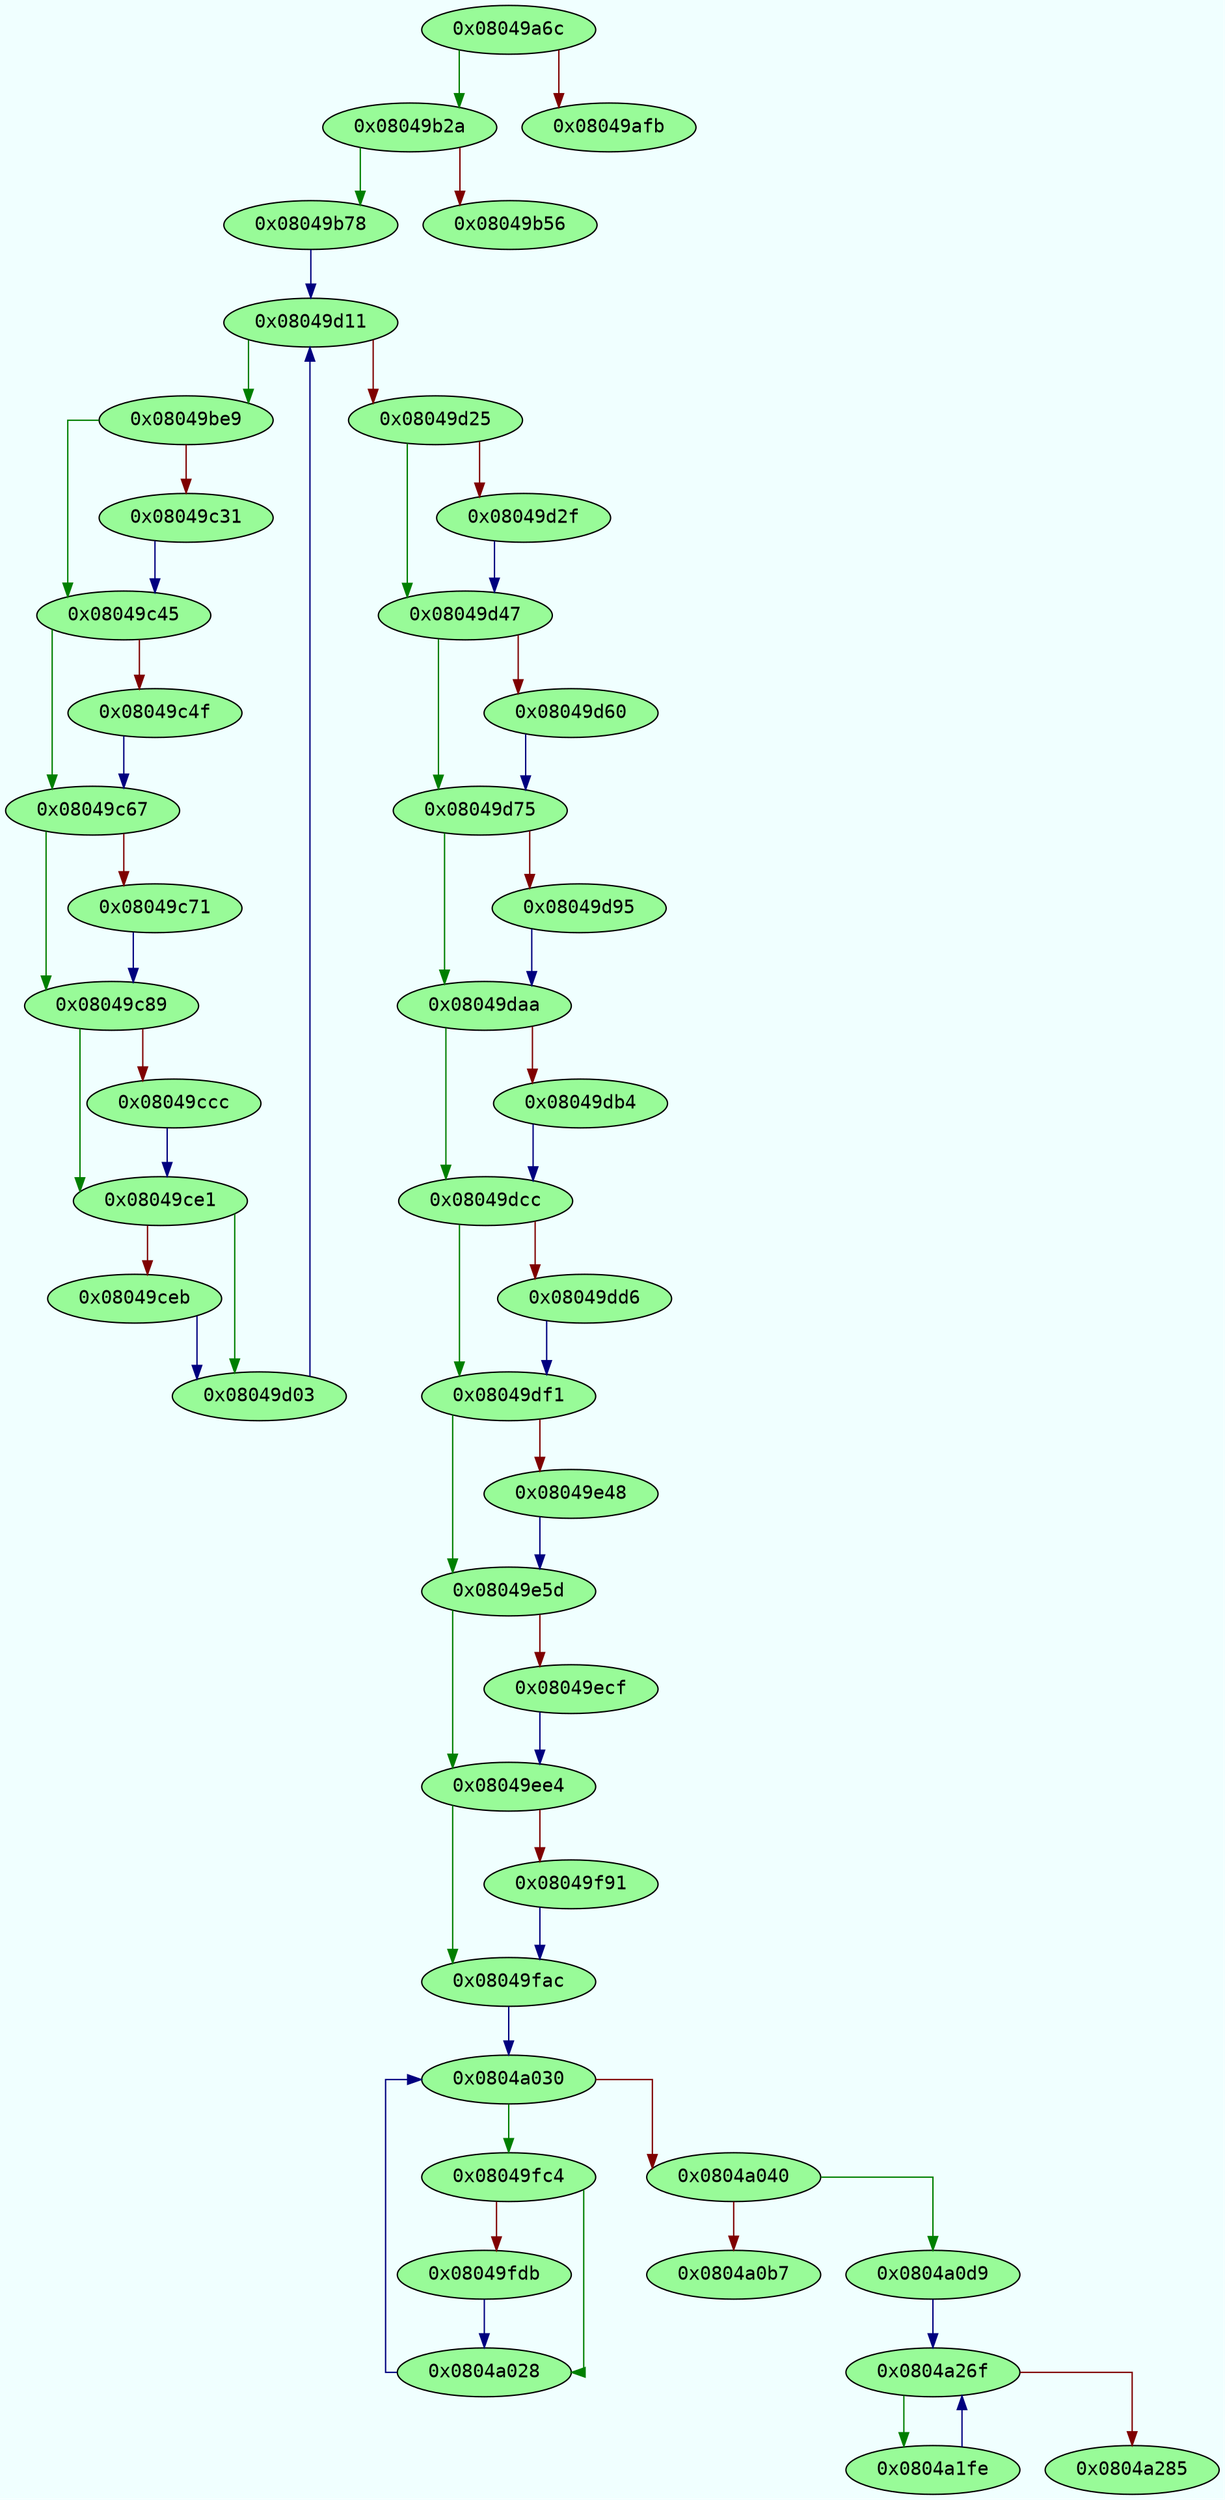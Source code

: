 digraph code {
	graph [bgcolor=azure fontsize=8 fontname="Courier" splines="ortho"];
	node [fillcolor=gray style=filled];
	edge [arrowhead="normal"];
	"0x08049a6c" -> "0x08049b2a" [color="#007f00"];
	"0x08049a6c" -> "0x08049afb" [color="#7f0000"];
	"0x08049a6c" [URL="sym.main/0x08049a6c", fillcolor="palegreen",color="black", fontname="Courier",label="0x08049a6c"]
	"0x08049afb" [URL="sym.main/0x08049afb", fillcolor="palegreen",color="black", fontname="Courier",label="0x08049afb"]
	"0x08049b2a" -> "0x08049b78" [color="#007f00"];
	"0x08049b2a" -> "0x08049b56" [color="#7f0000"];
	"0x08049b2a" [URL="sym.main/0x08049b2a", fillcolor="palegreen",color="black", fontname="Courier",label="0x08049b2a"]
	"0x08049b56" [URL="sym.main/0x08049b56", fillcolor="palegreen",color="black", fontname="Courier",label="0x08049b56"]
	"0x08049b78" -> "0x08049d11" [color="#00007f"];
	"0x08049b78" [URL="sym.main/0x08049b78", fillcolor="palegreen",color="black", fontname="Courier",label="0x08049b78"]
	"0x08049be9" -> "0x08049c45" [color="#007f00"];
	"0x08049be9" -> "0x08049c31" [color="#7f0000"];
	"0x08049be9" [URL="sym.main/0x08049be9", fillcolor="palegreen",color="black", fontname="Courier",label="0x08049be9"]
	"0x08049c31" -> "0x08049c45" [color="#00007f"];
	"0x08049c31" [URL="sym.main/0x08049c31", fillcolor="palegreen",color="black", fontname="Courier",label="0x08049c31"]
	"0x08049c45" -> "0x08049c67" [color="#007f00"];
	"0x08049c45" -> "0x08049c4f" [color="#7f0000"];
	"0x08049c45" [URL="sym.main/0x08049c45", fillcolor="palegreen",color="black", fontname="Courier",label="0x08049c45"]
	"0x08049c4f" -> "0x08049c67" [color="#00007f"];
	"0x08049c4f" [URL="sym.main/0x08049c4f", fillcolor="palegreen",color="black", fontname="Courier",label="0x08049c4f"]
	"0x08049c67" -> "0x08049c89" [color="#007f00"];
	"0x08049c67" -> "0x08049c71" [color="#7f0000"];
	"0x08049c67" [URL="sym.main/0x08049c67", fillcolor="palegreen",color="black", fontname="Courier",label="0x08049c67"]
	"0x08049c71" -> "0x08049c89" [color="#00007f"];
	"0x08049c71" [URL="sym.main/0x08049c71", fillcolor="palegreen",color="black", fontname="Courier",label="0x08049c71"]
	"0x08049c89" -> "0x08049ce1" [color="#007f00"];
	"0x08049c89" -> "0x08049ccc" [color="#7f0000"];
	"0x08049c89" [URL="sym.main/0x08049c89", fillcolor="palegreen",color="black", fontname="Courier",label="0x08049c89"]
	"0x08049ccc" -> "0x08049ce1" [color="#00007f"];
	"0x08049ccc" [URL="sym.main/0x08049ccc", fillcolor="palegreen",color="black", fontname="Courier",label="0x08049ccc"]
	"0x08049ce1" -> "0x08049d03" [color="#007f00"];
	"0x08049ce1" -> "0x08049ceb" [color="#7f0000"];
	"0x08049ce1" [URL="sym.main/0x08049ce1", fillcolor="palegreen",color="black", fontname="Courier",label="0x08049ce1"]
	"0x08049ceb" -> "0x08049d03" [color="#00007f"];
	"0x08049ceb" [URL="sym.main/0x08049ceb", fillcolor="palegreen",color="black", fontname="Courier",label="0x08049ceb"]
	"0x08049d03" -> "0x08049d11" [color="#00007f"];
	"0x08049d03" [URL="sym.main/0x08049d03", fillcolor="palegreen",color="black", fontname="Courier",label="0x08049d03"]
	"0x08049d11" -> "0x08049be9" [color="#007f00"];
	"0x08049d11" -> "0x08049d25" [color="#7f0000"];
	"0x08049d11" [URL="sym.main/0x08049d11", fillcolor="palegreen",color="black", fontname="Courier",label="0x08049d11"]
	"0x08049d25" -> "0x08049d47" [color="#007f00"];
	"0x08049d25" -> "0x08049d2f" [color="#7f0000"];
	"0x08049d25" [URL="sym.main/0x08049d25", fillcolor="palegreen",color="black", fontname="Courier",label="0x08049d25"]
	"0x08049d2f" -> "0x08049d47" [color="#00007f"];
	"0x08049d2f" [URL="sym.main/0x08049d2f", fillcolor="palegreen",color="black", fontname="Courier",label="0x08049d2f"]
	"0x08049d47" -> "0x08049d75" [color="#007f00"];
	"0x08049d47" -> "0x08049d60" [color="#7f0000"];
	"0x08049d47" [URL="sym.main/0x08049d47", fillcolor="palegreen",color="black", fontname="Courier",label="0x08049d47"]
	"0x08049d60" -> "0x08049d75" [color="#00007f"];
	"0x08049d60" [URL="sym.main/0x08049d60", fillcolor="palegreen",color="black", fontname="Courier",label="0x08049d60"]
	"0x08049d75" -> "0x08049daa" [color="#007f00"];
	"0x08049d75" -> "0x08049d95" [color="#7f0000"];
	"0x08049d75" [URL="sym.main/0x08049d75", fillcolor="palegreen",color="black", fontname="Courier",label="0x08049d75"]
	"0x08049d95" -> "0x08049daa" [color="#00007f"];
	"0x08049d95" [URL="sym.main/0x08049d95", fillcolor="palegreen",color="black", fontname="Courier",label="0x08049d95"]
	"0x08049daa" -> "0x08049dcc" [color="#007f00"];
	"0x08049daa" -> "0x08049db4" [color="#7f0000"];
	"0x08049daa" [URL="sym.main/0x08049daa", fillcolor="palegreen",color="black", fontname="Courier",label="0x08049daa"]
	"0x08049db4" -> "0x08049dcc" [color="#00007f"];
	"0x08049db4" [URL="sym.main/0x08049db4", fillcolor="palegreen",color="black", fontname="Courier",label="0x08049db4"]
	"0x08049dcc" -> "0x08049df1" [color="#007f00"];
	"0x08049dcc" -> "0x08049dd6" [color="#7f0000"];
	"0x08049dcc" [URL="sym.main/0x08049dcc", fillcolor="palegreen",color="black", fontname="Courier",label="0x08049dcc"]
	"0x08049dd6" -> "0x08049df1" [color="#00007f"];
	"0x08049dd6" [URL="sym.main/0x08049dd6", fillcolor="palegreen",color="black", fontname="Courier",label="0x08049dd6"]
	"0x08049df1" -> "0x08049e5d" [color="#007f00"];
	"0x08049df1" -> "0x08049e48" [color="#7f0000"];
	"0x08049df1" [URL="sym.main/0x08049df1", fillcolor="palegreen",color="black", fontname="Courier",label="0x08049df1"]
	"0x08049e48" -> "0x08049e5d" [color="#00007f"];
	"0x08049e48" [URL="sym.main/0x08049e48", fillcolor="palegreen",color="black", fontname="Courier",label="0x08049e48"]
	"0x08049e5d" -> "0x08049ee4" [color="#007f00"];
	"0x08049e5d" -> "0x08049ecf" [color="#7f0000"];
	"0x08049e5d" [URL="sym.main/0x08049e5d", fillcolor="palegreen",color="black", fontname="Courier",label="0x08049e5d"]
	"0x08049ecf" -> "0x08049ee4" [color="#00007f"];
	"0x08049ecf" [URL="sym.main/0x08049ecf", fillcolor="palegreen",color="black", fontname="Courier",label="0x08049ecf"]
	"0x08049ee4" -> "0x08049fac" [color="#007f00"];
	"0x08049ee4" -> "0x08049f91" [color="#7f0000"];
	"0x08049ee4" [URL="sym.main/0x08049ee4", fillcolor="palegreen",color="black", fontname="Courier",label="0x08049ee4"]
	"0x08049f91" -> "0x08049fac" [color="#00007f"];
	"0x08049f91" [URL="sym.main/0x08049f91", fillcolor="palegreen",color="black", fontname="Courier",label="0x08049f91"]
	"0x08049fac" -> "0x0804a030" [color="#00007f"];
	"0x08049fac" [URL="sym.main/0x08049fac", fillcolor="palegreen",color="black", fontname="Courier",label="0x08049fac"]
	"0x08049fc4" -> "0x0804a028" [color="#007f00"];
	"0x08049fc4" -> "0x08049fdb" [color="#7f0000"];
	"0x08049fc4" [URL="sym.main/0x08049fc4", fillcolor="palegreen",color="black", fontname="Courier",label="0x08049fc4"]
	"0x08049fdb" -> "0x0804a028" [color="#00007f"];
	"0x08049fdb" [URL="sym.main/0x08049fdb", fillcolor="palegreen",color="black", fontname="Courier",label="0x08049fdb"]
	"0x0804a028" -> "0x0804a030" [color="#00007f"];
	"0x0804a028" [URL="sym.main/0x0804a028", fillcolor="palegreen",color="black", fontname="Courier",label="0x0804a028"]
	"0x0804a030" -> "0x08049fc4" [color="#007f00"];
	"0x0804a030" -> "0x0804a040" [color="#7f0000"];
	"0x0804a030" [URL="sym.main/0x0804a030", fillcolor="palegreen",color="black", fontname="Courier",label="0x0804a030"]
	"0x0804a040" -> "0x0804a0d9" [color="#007f00"];
	"0x0804a040" -> "0x0804a0b7" [color="#7f0000"];
	"0x0804a040" [URL="sym.main/0x0804a040", fillcolor="palegreen",color="black", fontname="Courier",label="0x0804a040"]
	"0x0804a0b7" [URL="sym.main/0x0804a0b7", fillcolor="palegreen",color="black", fontname="Courier",label="0x0804a0b7"]
	"0x0804a0d9" -> "0x0804a26f" [color="#00007f"];
	"0x0804a0d9" [URL="sym.main/0x0804a0d9", fillcolor="palegreen",color="black", fontname="Courier",label="0x0804a0d9"]
	"0x0804a1fe" -> "0x0804a26f" [color="#00007f"];
	"0x0804a1fe" [URL="sym.main/0x0804a1fe", fillcolor="palegreen",color="black", fontname="Courier",label="0x0804a1fe"]
	"0x0804a26f" -> "0x0804a1fe" [color="#007f00"];
	"0x0804a26f" -> "0x0804a285" [color="#7f0000"];
	"0x0804a26f" [URL="sym.main/0x0804a26f", fillcolor="palegreen",color="black", fontname="Courier",label="0x0804a26f"]
	"0x0804a285" [URL="sym.main/0x0804a285", fillcolor="palegreen",color="black", fontname="Courier",label="0x0804a285"]
}
